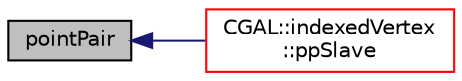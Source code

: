digraph "pointPair"
{
  bgcolor="transparent";
  edge [fontname="Helvetica",fontsize="10",labelfontname="Helvetica",labelfontsize="10"];
  node [fontname="Helvetica",fontsize="10",shape=record];
  rankdir="LR";
  Node1 [label="pointPair",height=0.2,width=0.4,color="black", fillcolor="grey75", style="filled", fontcolor="black"];
  Node1 -> Node2 [dir="back",color="midnightblue",fontsize="10",style="solid",fontname="Helvetica"];
  Node2 [label="CGAL::indexedVertex\l::ppSlave",height=0.2,width=0.4,color="red",URL="$a01078.html#af6c13ed684581acb74a6f954c1b745b2",tooltip="Slave of a pointPair is the highest numbered one. "];
}
